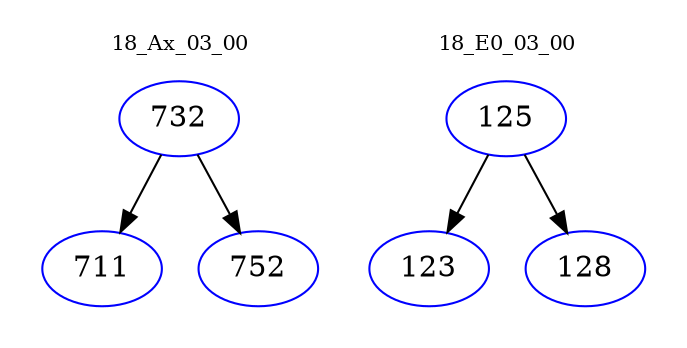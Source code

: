 digraph{
subgraph cluster_0 {
color = white
label = "18_Ax_03_00";
fontsize=10;
T0_732 [label="732", color="blue"]
T0_732 -> T0_711 [color="black"]
T0_711 [label="711", color="blue"]
T0_732 -> T0_752 [color="black"]
T0_752 [label="752", color="blue"]
}
subgraph cluster_1 {
color = white
label = "18_E0_03_00";
fontsize=10;
T1_125 [label="125", color="blue"]
T1_125 -> T1_123 [color="black"]
T1_123 [label="123", color="blue"]
T1_125 -> T1_128 [color="black"]
T1_128 [label="128", color="blue"]
}
}
